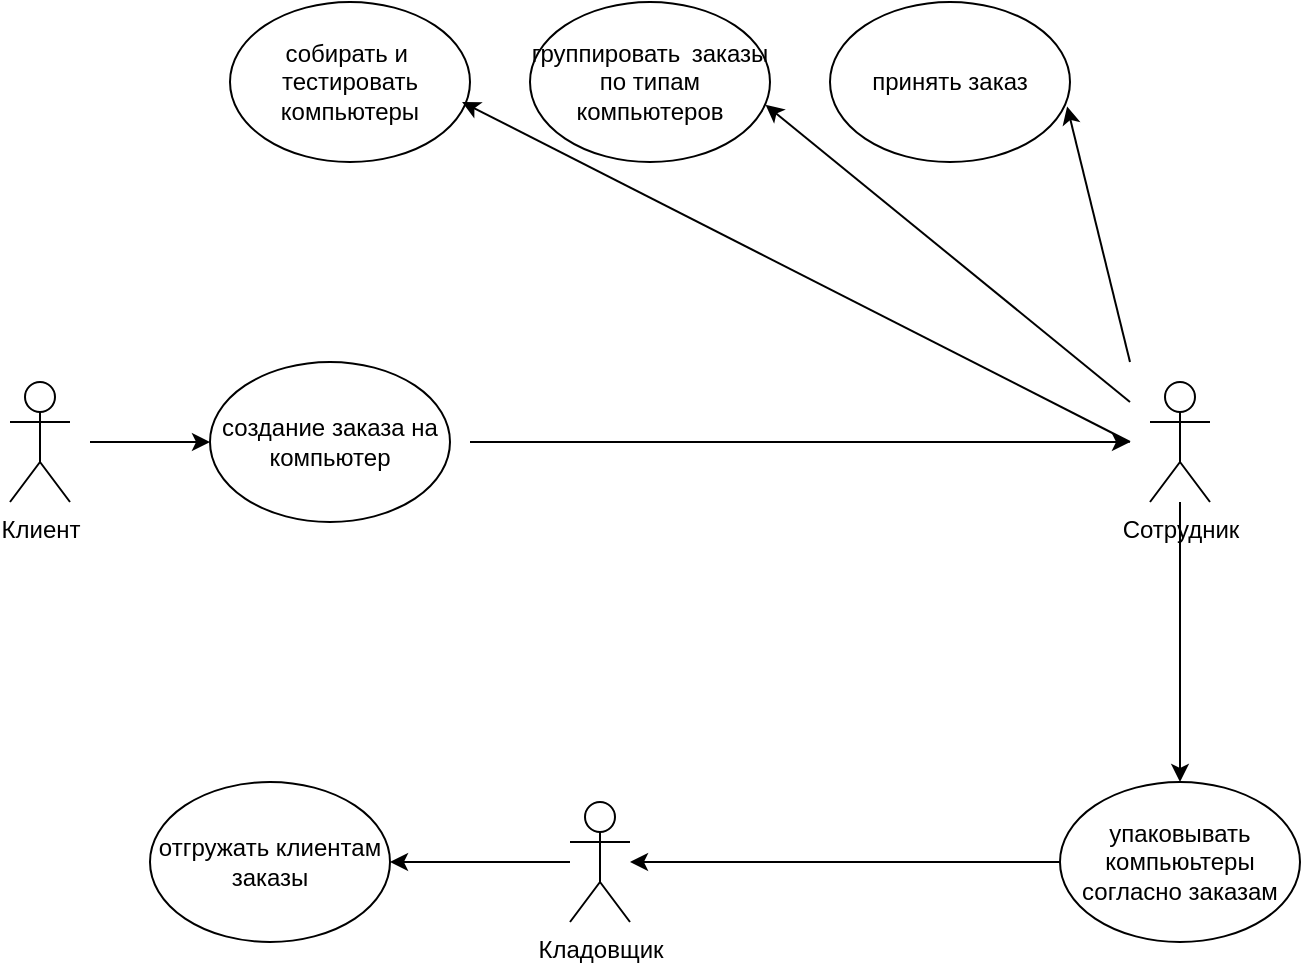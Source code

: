 <mxfile version="21.6.8" type="device">
  <diagram name="Страница 1" id="uI2hOludh4wVQmMtCGXj">
    <mxGraphModel dx="744" dy="900" grid="1" gridSize="10" guides="1" tooltips="1" connect="1" arrows="1" fold="1" page="1" pageScale="1" pageWidth="827" pageHeight="1169" math="0" shadow="0">
      <root>
        <mxCell id="0" />
        <mxCell id="1" parent="0" />
        <mxCell id="x1L5OYWKDPX-KCI-7Hu2-14" style="edgeStyle=orthogonalEdgeStyle;rounded=0;orthogonalLoop=1;jettySize=auto;html=1;entryX=0.5;entryY=0;entryDx=0;entryDy=0;" parent="1" source="x1L5OYWKDPX-KCI-7Hu2-1" target="x1L5OYWKDPX-KCI-7Hu2-4" edge="1">
          <mxGeometry relative="1" as="geometry" />
        </mxCell>
        <mxCell id="x1L5OYWKDPX-KCI-7Hu2-1" value="Сотрудник" style="shape=umlActor;verticalLabelPosition=bottom;verticalAlign=top;html=1;outlineConnect=0;" parent="1" vertex="1">
          <mxGeometry x="690" y="210" width="30" height="60" as="geometry" />
        </mxCell>
        <mxCell id="x1L5OYWKDPX-KCI-7Hu2-17" style="edgeStyle=orthogonalEdgeStyle;rounded=0;orthogonalLoop=1;jettySize=auto;html=1;" parent="1" source="x1L5OYWKDPX-KCI-7Hu2-2" target="x1L5OYWKDPX-KCI-7Hu2-8" edge="1">
          <mxGeometry relative="1" as="geometry" />
        </mxCell>
        <mxCell id="x1L5OYWKDPX-KCI-7Hu2-2" value="Кладовщик" style="shape=umlActor;verticalLabelPosition=bottom;verticalAlign=top;html=1;outlineConnect=0;" parent="1" vertex="1">
          <mxGeometry x="400" y="420" width="30" height="60" as="geometry" />
        </mxCell>
        <mxCell id="x1L5OYWKDPX-KCI-7Hu2-3" value="Клиент" style="shape=umlActor;verticalLabelPosition=bottom;verticalAlign=top;html=1;outlineConnect=0;" parent="1" vertex="1">
          <mxGeometry x="120" y="210" width="30" height="60" as="geometry" />
        </mxCell>
        <mxCell id="x1L5OYWKDPX-KCI-7Hu2-20" style="edgeStyle=orthogonalEdgeStyle;rounded=0;orthogonalLoop=1;jettySize=auto;html=1;" parent="1" source="x1L5OYWKDPX-KCI-7Hu2-4" target="x1L5OYWKDPX-KCI-7Hu2-2" edge="1">
          <mxGeometry relative="1" as="geometry" />
        </mxCell>
        <mxCell id="x1L5OYWKDPX-KCI-7Hu2-4" value="упаковывать компьюьтеры&lt;br&gt;согласно заказам" style="ellipse;whiteSpace=wrap;html=1;" parent="1" vertex="1">
          <mxGeometry x="645" y="410" width="120" height="80" as="geometry" />
        </mxCell>
        <mxCell id="x1L5OYWKDPX-KCI-7Hu2-6" value="собирать и&amp;nbsp;&lt;br&gt;тестировать&lt;br&gt;компьютеры" style="ellipse;whiteSpace=wrap;html=1;" parent="1" vertex="1">
          <mxGeometry x="230" y="20" width="120" height="80" as="geometry" />
        </mxCell>
        <mxCell id="x1L5OYWKDPX-KCI-7Hu2-7" value="принять заказ" style="ellipse;whiteSpace=wrap;html=1;" parent="1" vertex="1">
          <mxGeometry x="530" y="20" width="120" height="80" as="geometry" />
        </mxCell>
        <mxCell id="x1L5OYWKDPX-KCI-7Hu2-8" value="отгружать клиентам&lt;br&gt;заказы" style="ellipse;whiteSpace=wrap;html=1;" parent="1" vertex="1">
          <mxGeometry x="190" y="410" width="120" height="80" as="geometry" />
        </mxCell>
        <mxCell id="BKSN-OTEXAg_J8df_DkD-2" value="" style="endArrow=classic;html=1;rounded=0;" edge="1" parent="1" target="BKSN-OTEXAg_J8df_DkD-3">
          <mxGeometry width="50" height="50" relative="1" as="geometry">
            <mxPoint x="160" y="240" as="sourcePoint" />
            <mxPoint x="220" y="200" as="targetPoint" />
          </mxGeometry>
        </mxCell>
        <mxCell id="BKSN-OTEXAg_J8df_DkD-3" value="создание заказа на компьютер" style="ellipse;whiteSpace=wrap;html=1;" vertex="1" parent="1">
          <mxGeometry x="220" y="200" width="120" height="80" as="geometry" />
        </mxCell>
        <mxCell id="x1L5OYWKDPX-KCI-7Hu2-5" value="группировать&lt;span style=&quot;white-space: pre;&quot;&gt;&#x9;&lt;/span&gt;заказы&lt;br&gt;по типам&lt;br&gt;компьютеров&lt;br&gt;" style="ellipse;whiteSpace=wrap;html=1;" parent="1" vertex="1">
          <mxGeometry x="380" y="20" width="120" height="80" as="geometry" />
        </mxCell>
        <mxCell id="BKSN-OTEXAg_J8df_DkD-5" value="" style="endArrow=classic;html=1;rounded=0;entryX=0.988;entryY=0.653;entryDx=0;entryDy=0;entryPerimeter=0;" edge="1" parent="1" target="x1L5OYWKDPX-KCI-7Hu2-7">
          <mxGeometry width="50" height="50" relative="1" as="geometry">
            <mxPoint x="680" y="200" as="sourcePoint" />
            <mxPoint x="600" y="120" as="targetPoint" />
          </mxGeometry>
        </mxCell>
        <mxCell id="BKSN-OTEXAg_J8df_DkD-6" value="" style="endArrow=classic;html=1;rounded=0;entryX=0.982;entryY=0.643;entryDx=0;entryDy=0;entryPerimeter=0;" edge="1" parent="1" target="x1L5OYWKDPX-KCI-7Hu2-5">
          <mxGeometry width="50" height="50" relative="1" as="geometry">
            <mxPoint x="680" y="220" as="sourcePoint" />
            <mxPoint x="600" y="120" as="targetPoint" />
          </mxGeometry>
        </mxCell>
        <mxCell id="BKSN-OTEXAg_J8df_DkD-7" value="" style="endArrow=classic;html=1;rounded=0;entryX=0.967;entryY=0.625;entryDx=0;entryDy=0;entryPerimeter=0;" edge="1" parent="1" target="x1L5OYWKDPX-KCI-7Hu2-6">
          <mxGeometry width="50" height="50" relative="1" as="geometry">
            <mxPoint x="680" y="240" as="sourcePoint" />
            <mxPoint x="600" y="120" as="targetPoint" />
          </mxGeometry>
        </mxCell>
        <mxCell id="BKSN-OTEXAg_J8df_DkD-8" value="" style="endArrow=classic;html=1;rounded=0;" edge="1" parent="1">
          <mxGeometry width="50" height="50" relative="1" as="geometry">
            <mxPoint x="350" y="240" as="sourcePoint" />
            <mxPoint x="680" y="240" as="targetPoint" />
          </mxGeometry>
        </mxCell>
      </root>
    </mxGraphModel>
  </diagram>
</mxfile>
